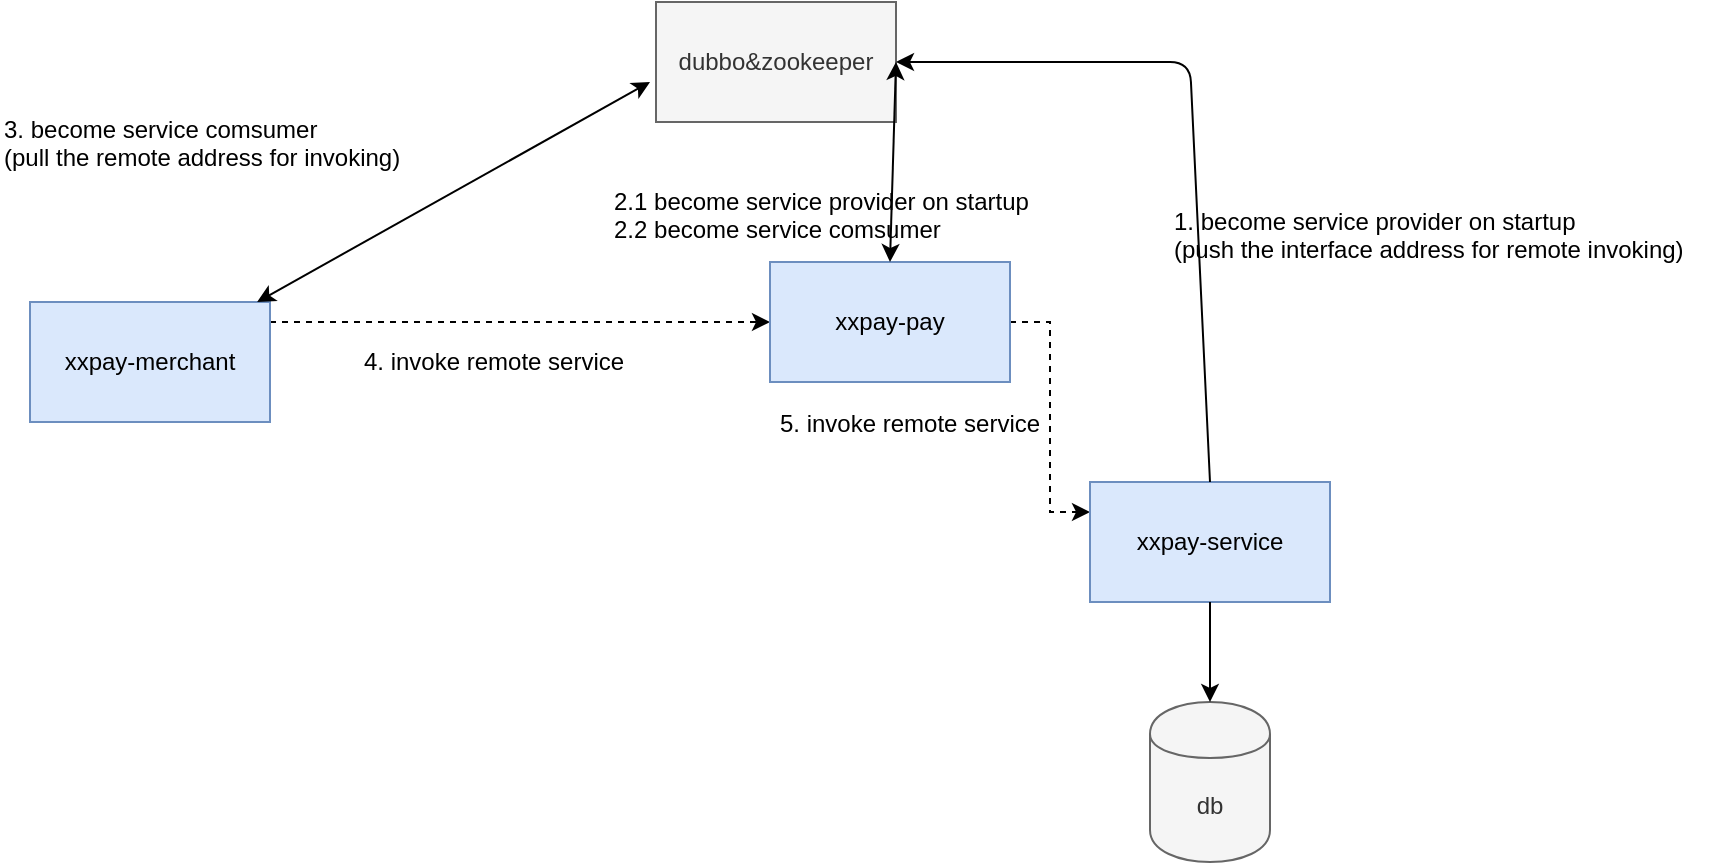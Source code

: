 <mxfile version="11.0.1" type="github"><diagram id="uCfWAPCcrBabLv5-wL-C" name="第 1 页"><mxGraphModel dx="1028" dy="593" grid="1" gridSize="10" guides="1" tooltips="1" connect="1" arrows="1" fold="1" page="1" pageScale="1" pageWidth="827" pageHeight="1169" math="0" shadow="0"><root><mxCell id="0"/><mxCell id="1" parent="0"/><mxCell id="tkjmEWfJO_N5H6gH_wHc-1" style="edgeStyle=orthogonalEdgeStyle;rounded=0;orthogonalLoop=1;jettySize=auto;html=1;entryX=0;entryY=0.5;entryDx=0;entryDy=0;dashed=1;" edge="1" parent="1" source="tkjmEWfJO_N5H6gH_wHc-2" target="tkjmEWfJO_N5H6gH_wHc-5"><mxGeometry relative="1" as="geometry"><Array as="points"><mxPoint x="370" y="200"/><mxPoint x="370" y="200"/></Array></mxGeometry></mxCell><mxCell id="tkjmEWfJO_N5H6gH_wHc-2" value="xxpay-merchant" style="rounded=0;whiteSpace=wrap;html=1;fillColor=#dae8fc;strokeColor=#6c8ebf;" vertex="1" parent="1"><mxGeometry x="40" y="190" width="120" height="60" as="geometry"/></mxCell><mxCell id="tkjmEWfJO_N5H6gH_wHc-3" value="dubbo&amp;amp;zookeeper" style="rounded=0;whiteSpace=wrap;html=1;fillColor=#f5f5f5;strokeColor=#666666;fontColor=#333333;" vertex="1" parent="1"><mxGeometry x="353" y="40" width="120" height="60" as="geometry"/></mxCell><mxCell id="tkjmEWfJO_N5H6gH_wHc-4" style="edgeStyle=orthogonalEdgeStyle;rounded=0;orthogonalLoop=1;jettySize=auto;html=1;exitX=1;exitY=0.5;exitDx=0;exitDy=0;entryX=0;entryY=0.25;entryDx=0;entryDy=0;dashed=1;" edge="1" parent="1" source="tkjmEWfJO_N5H6gH_wHc-5" target="tkjmEWfJO_N5H6gH_wHc-6"><mxGeometry relative="1" as="geometry"/></mxCell><mxCell id="tkjmEWfJO_N5H6gH_wHc-5" value="xxpay-pay" style="rounded=0;whiteSpace=wrap;html=1;fillColor=#dae8fc;strokeColor=#6c8ebf;" vertex="1" parent="1"><mxGeometry x="410" y="170" width="120" height="60" as="geometry"/></mxCell><mxCell id="tkjmEWfJO_N5H6gH_wHc-6" value="xxpay-service" style="rounded=0;whiteSpace=wrap;html=1;fillColor=#dae8fc;strokeColor=#6c8ebf;" vertex="1" parent="1"><mxGeometry x="570" y="280" width="120" height="60" as="geometry"/></mxCell><mxCell id="tkjmEWfJO_N5H6gH_wHc-7" value="db" style="shape=cylinder;whiteSpace=wrap;html=1;boundedLbl=1;backgroundOutline=1;fillColor=#f5f5f5;strokeColor=#666666;fontColor=#333333;" vertex="1" parent="1"><mxGeometry x="600" y="390" width="60" height="80" as="geometry"/></mxCell><mxCell id="tkjmEWfJO_N5H6gH_wHc-8" value="" style="endArrow=classic;html=1;" edge="1" parent="1" source="tkjmEWfJO_N5H6gH_wHc-6" target="tkjmEWfJO_N5H6gH_wHc-7"><mxGeometry width="50" height="50" relative="1" as="geometry"><mxPoint x="600" y="400" as="sourcePoint"/><mxPoint x="650" y="350" as="targetPoint"/></mxGeometry></mxCell><mxCell id="tkjmEWfJO_N5H6gH_wHc-9" value="" style="endArrow=classic;html=1;entryX=1;entryY=0.5;entryDx=0;entryDy=0;exitX=0.5;exitY=0;exitDx=0;exitDy=0;" edge="1" parent="1" source="tkjmEWfJO_N5H6gH_wHc-6" target="tkjmEWfJO_N5H6gH_wHc-3"><mxGeometry width="50" height="50" relative="1" as="geometry"><mxPoint x="540" y="320" as="sourcePoint"/><mxPoint x="590" y="270" as="targetPoint"/><Array as="points"><mxPoint x="620" y="70"/></Array></mxGeometry></mxCell><mxCell id="tkjmEWfJO_N5H6gH_wHc-10" value="1. become service provider on startup&lt;br&gt;(push the interface address for remote invoking)" style="text;html=1;resizable=0;points=[];autosize=1;align=left;verticalAlign=top;spacingTop=-4;" vertex="1" parent="1"><mxGeometry x="610" y="140" width="270" height="30" as="geometry"/></mxCell><mxCell id="tkjmEWfJO_N5H6gH_wHc-11" value="2.1 become service provider on startup&lt;br&gt;2.2 become service comsumer&lt;br&gt;" style="text;html=1;resizable=0;points=[];autosize=1;align=left;verticalAlign=top;spacingTop=-4;" vertex="1" parent="1"><mxGeometry x="330" y="130" width="220" height="30" as="geometry"/></mxCell><mxCell id="tkjmEWfJO_N5H6gH_wHc-12" value="3. become service comsumer&lt;br&gt;(pull the remote address for invoking)" style="text;html=1;resizable=0;points=[];autosize=1;align=left;verticalAlign=top;spacingTop=-4;" vertex="1" parent="1"><mxGeometry x="25" y="94" width="210" height="30" as="geometry"/></mxCell><mxCell id="tkjmEWfJO_N5H6gH_wHc-13" value="" style="endArrow=classic;startArrow=classic;html=1;" edge="1" parent="1" source="tkjmEWfJO_N5H6gH_wHc-2"><mxGeometry width="50" height="50" relative="1" as="geometry"><mxPoint x="300" y="130" as="sourcePoint"/><mxPoint x="350" y="80" as="targetPoint"/></mxGeometry></mxCell><mxCell id="tkjmEWfJO_N5H6gH_wHc-14" value="" style="endArrow=classic;startArrow=classic;html=1;entryX=1;entryY=0.5;entryDx=0;entryDy=0;exitX=0.5;exitY=0;exitDx=0;exitDy=0;" edge="1" parent="1" source="tkjmEWfJO_N5H6gH_wHc-5" target="tkjmEWfJO_N5H6gH_wHc-3"><mxGeometry width="50" height="50" relative="1" as="geometry"><mxPoint x="670" y="150" as="sourcePoint"/><mxPoint x="720" y="100" as="targetPoint"/></mxGeometry></mxCell><mxCell id="tkjmEWfJO_N5H6gH_wHc-15" value="4. invoke remote service" style="text;html=1;resizable=0;points=[];autosize=1;align=left;verticalAlign=top;spacingTop=-4;" vertex="1" parent="1"><mxGeometry x="205" y="210" width="150" height="20" as="geometry"/></mxCell><mxCell id="tkjmEWfJO_N5H6gH_wHc-16" value="5. invoke remote service" style="text;html=1;resizable=0;points=[];autosize=1;align=left;verticalAlign=top;spacingTop=-4;" vertex="1" parent="1"><mxGeometry x="413" y="241" width="150" height="20" as="geometry"/></mxCell></root></mxGraphModel></diagram></mxfile>